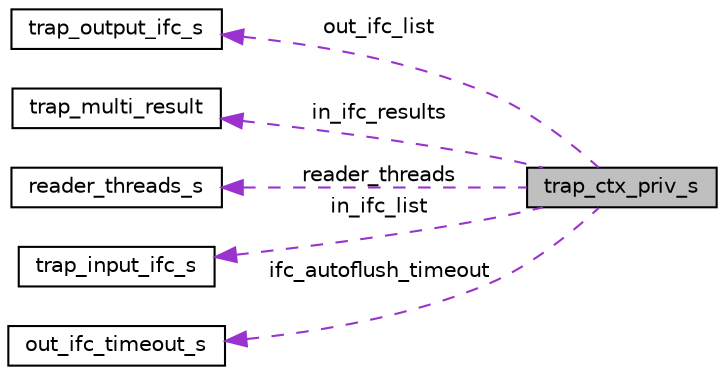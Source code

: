 digraph "trap_ctx_priv_s"
{
  edge [fontname="Helvetica",fontsize="10",labelfontname="Helvetica",labelfontsize="10"];
  node [fontname="Helvetica",fontsize="10",shape=record];
  rankdir="LR";
  Node1 [label="trap_ctx_priv_s",height=0.2,width=0.4,color="black", fillcolor="grey75", style="filled", fontcolor="black"];
  Node2 -> Node1 [dir="back",color="darkorchid3",fontsize="10",style="dashed",label=" out_ifc_list" ,fontname="Helvetica"];
  Node2 [label="trap_output_ifc_s",height=0.2,width=0.4,color="black", fillcolor="white", style="filled",URL="$structtrap__output__ifc__s.html"];
  Node3 -> Node1 [dir="back",color="darkorchid3",fontsize="10",style="dashed",label=" in_ifc_results" ,fontname="Helvetica"];
  Node3 [label="trap_multi_result",height=0.2,width=0.4,color="black", fillcolor="white", style="filled",URL="$structtrap__multi__result.html"];
  Node4 -> Node1 [dir="back",color="darkorchid3",fontsize="10",style="dashed",label=" reader_threads" ,fontname="Helvetica"];
  Node4 [label="reader_threads_s",height=0.2,width=0.4,color="black", fillcolor="white", style="filled",URL="$structreader__threads__s.html"];
  Node5 -> Node1 [dir="back",color="darkorchid3",fontsize="10",style="dashed",label=" in_ifc_list" ,fontname="Helvetica"];
  Node5 [label="trap_input_ifc_s",height=0.2,width=0.4,color="black", fillcolor="white", style="filled",URL="$structtrap__input__ifc__s.html"];
  Node6 -> Node1 [dir="back",color="darkorchid3",fontsize="10",style="dashed",label=" ifc_autoflush_timeout" ,fontname="Helvetica"];
  Node6 [label="out_ifc_timeout_s",height=0.2,width=0.4,color="black", fillcolor="white", style="filled",URL="$structout__ifc__timeout__s.html"];
}
